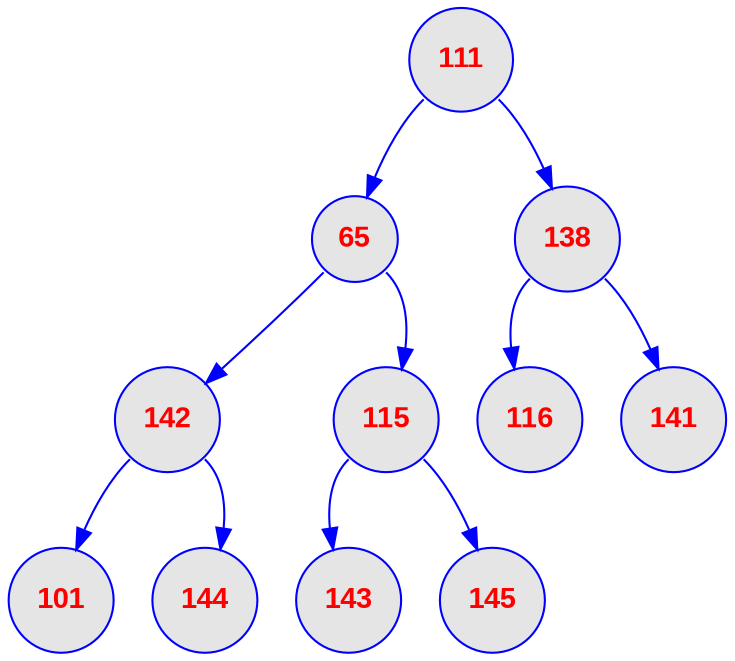 digraph tas {
	node [
		fontname  = "Arial bold" 
		fontsize  = "14"
		fontcolor = "red"
		style     = "rounded, filled"
		shape     = "circle"
		fillcolor = "grey90"
		color     = "blue"
		width     = "0.5"
	]

	edge [
		color     = "blue"
	]

	0 [label = "111"];
	0 [label = "111"];
	0:sw -> 1;
	1 [label = "65"];
	1 [label = "65"];
	1:sw -> 3;
	3 [label = "142"];
	3 [label = "142"];
	3:sw -> 7;
	7 [label = "101"];
	3:se -> 8;
	8 [label = "144"];
	1:se -> 4;
	4 [label = "115"];
	4 [label = "115"];
	4:sw -> 9;
	9 [label = "143"];
	4:se -> 10;
	10 [label = "145"];
	0:se -> 2;
	2 [label = "138"];
	2 [label = "138"];
	2:sw -> 5;
	5 [label = "116"];
	2:se -> 6;
	6 [label = "141"];
}

